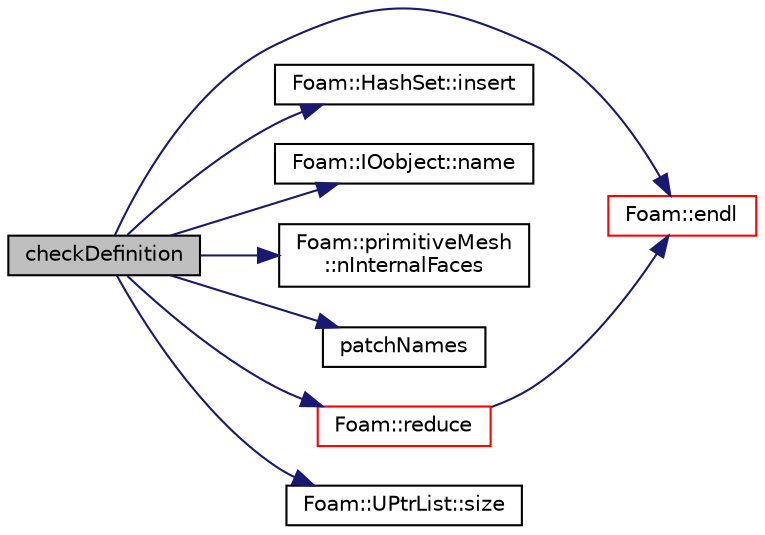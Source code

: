 digraph "checkDefinition"
{
  bgcolor="transparent";
  edge [fontname="Helvetica",fontsize="10",labelfontname="Helvetica",labelfontsize="10"];
  node [fontname="Helvetica",fontsize="10",shape=record];
  rankdir="LR";
  Node5156 [label="checkDefinition",height=0.2,width=0.4,color="black", fillcolor="grey75", style="filled", fontcolor="black"];
  Node5156 -> Node5157 [color="midnightblue",fontsize="10",style="solid",fontname="Helvetica"];
  Node5157 [label="Foam::endl",height=0.2,width=0.4,color="red",URL="$a21851.html#a2db8fe02a0d3909e9351bb4275b23ce4",tooltip="Add newline and flush stream. "];
  Node5156 -> Node5159 [color="midnightblue",fontsize="10",style="solid",fontname="Helvetica"];
  Node5159 [label="Foam::HashSet::insert",height=0.2,width=0.4,color="black",URL="$a26829.html#a49f0753d9652681fc3a81f59951a0ad7",tooltip="Insert a new entry. "];
  Node5156 -> Node5160 [color="midnightblue",fontsize="10",style="solid",fontname="Helvetica"];
  Node5160 [label="Foam::IOobject::name",height=0.2,width=0.4,color="black",URL="$a27249.html#acc80e00a8ac919288fb55bd14cc88bf6",tooltip="Return name. "];
  Node5156 -> Node5161 [color="midnightblue",fontsize="10",style="solid",fontname="Helvetica"];
  Node5161 [label="Foam::primitiveMesh\l::nInternalFaces",height=0.2,width=0.4,color="black",URL="$a28685.html#aa6c7965af1f30d16d9125deb981cbdb0"];
  Node5156 -> Node5162 [color="midnightblue",fontsize="10",style="solid",fontname="Helvetica"];
  Node5162 [label="patchNames",height=0.2,width=0.4,color="black",URL="$a18335.html#a2b0b0d262376a4021c85e70b012ebe4e"];
  Node5156 -> Node5163 [color="midnightblue",fontsize="10",style="solid",fontname="Helvetica"];
  Node5163 [label="Foam::reduce",height=0.2,width=0.4,color="red",URL="$a21851.html#a7ffd6af4acc2eb9ba72ee296b5ecda23"];
  Node5163 -> Node5157 [color="midnightblue",fontsize="10",style="solid",fontname="Helvetica"];
  Node5156 -> Node5180 [color="midnightblue",fontsize="10",style="solid",fontname="Helvetica"];
  Node5180 [label="Foam::UPtrList::size",height=0.2,width=0.4,color="black",URL="$a27101.html#a47b3bf30da1eb3ab8076b5fbe00e0494",tooltip="Return the number of elements in the UPtrList. "];
}

